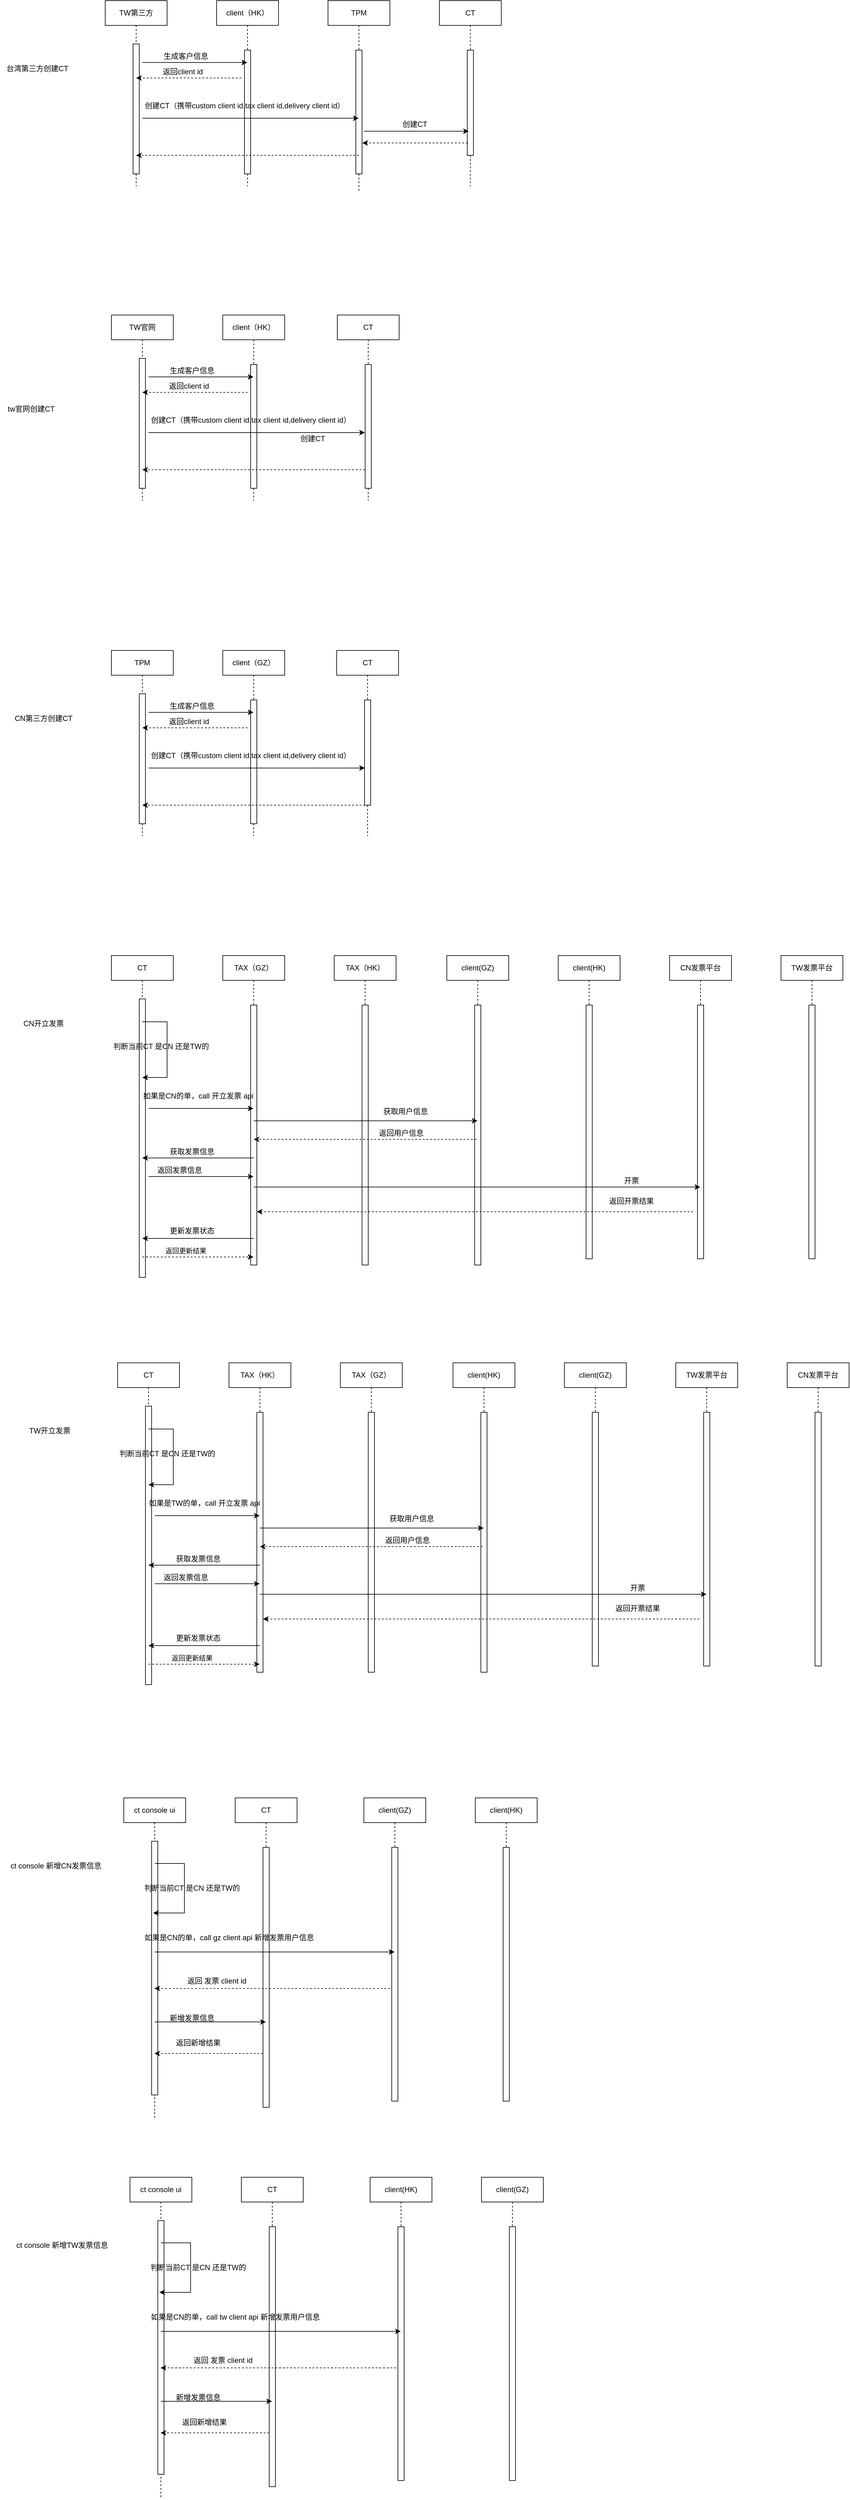 <mxfile version="21.0.6" type="github">
  <diagram name="Page-1" id="2YBvvXClWsGukQMizWep">
    <mxGraphModel dx="2044" dy="766" grid="1" gridSize="10" guides="1" tooltips="1" connect="1" arrows="1" fold="1" page="1" pageScale="1" pageWidth="850" pageHeight="1100" math="0" shadow="0">
      <root>
        <mxCell id="0" />
        <mxCell id="1" parent="0" />
        <mxCell id="aM9ryv3xv72pqoxQDRHE-1" value="TW第三方" style="shape=umlLifeline;perimeter=lifelinePerimeter;whiteSpace=wrap;html=1;container=0;dropTarget=0;collapsible=0;recursiveResize=0;outlineConnect=0;portConstraint=eastwest;newEdgeStyle={&quot;edgeStyle&quot;:&quot;elbowEdgeStyle&quot;,&quot;elbow&quot;:&quot;vertical&quot;,&quot;curved&quot;:0,&quot;rounded&quot;:0};" parent="1" vertex="1">
          <mxGeometry x="40" y="40" width="100" height="300" as="geometry" />
        </mxCell>
        <mxCell id="aM9ryv3xv72pqoxQDRHE-2" value="" style="html=1;points=[];perimeter=orthogonalPerimeter;outlineConnect=0;targetShapes=umlLifeline;portConstraint=eastwest;newEdgeStyle={&quot;edgeStyle&quot;:&quot;elbowEdgeStyle&quot;,&quot;elbow&quot;:&quot;vertical&quot;,&quot;curved&quot;:0,&quot;rounded&quot;:0};" parent="aM9ryv3xv72pqoxQDRHE-1" vertex="1">
          <mxGeometry x="45" y="70" width="10" height="210" as="geometry" />
        </mxCell>
        <mxCell id="aM9ryv3xv72pqoxQDRHE-5" value="client（HK）" style="shape=umlLifeline;perimeter=lifelinePerimeter;whiteSpace=wrap;html=1;container=0;dropTarget=0;collapsible=0;recursiveResize=0;outlineConnect=0;portConstraint=eastwest;newEdgeStyle={&quot;edgeStyle&quot;:&quot;elbowEdgeStyle&quot;,&quot;elbow&quot;:&quot;vertical&quot;,&quot;curved&quot;:0,&quot;rounded&quot;:0};" parent="1" vertex="1">
          <mxGeometry x="220" y="40" width="100" height="300" as="geometry" />
        </mxCell>
        <mxCell id="aM9ryv3xv72pqoxQDRHE-6" value="" style="html=1;points=[];perimeter=orthogonalPerimeter;outlineConnect=0;targetShapes=umlLifeline;portConstraint=eastwest;newEdgeStyle={&quot;edgeStyle&quot;:&quot;elbowEdgeStyle&quot;,&quot;elbow&quot;:&quot;vertical&quot;,&quot;curved&quot;:0,&quot;rounded&quot;:0};" parent="aM9ryv3xv72pqoxQDRHE-5" vertex="1">
          <mxGeometry x="45" y="80" width="10" height="200" as="geometry" />
        </mxCell>
        <mxCell id="BpLGuIl4eHYB20YLINkt-1" value="TPM" style="shape=umlLifeline;perimeter=lifelinePerimeter;whiteSpace=wrap;html=1;container=0;dropTarget=0;collapsible=0;recursiveResize=0;outlineConnect=0;portConstraint=eastwest;newEdgeStyle={&quot;edgeStyle&quot;:&quot;elbowEdgeStyle&quot;,&quot;elbow&quot;:&quot;vertical&quot;,&quot;curved&quot;:0,&quot;rounded&quot;:0};" vertex="1" parent="1">
          <mxGeometry x="400" y="40" width="100" height="310" as="geometry" />
        </mxCell>
        <mxCell id="BpLGuIl4eHYB20YLINkt-2" value="" style="html=1;points=[];perimeter=orthogonalPerimeter;outlineConnect=0;targetShapes=umlLifeline;portConstraint=eastwest;newEdgeStyle={&quot;edgeStyle&quot;:&quot;elbowEdgeStyle&quot;,&quot;elbow&quot;:&quot;vertical&quot;,&quot;curved&quot;:0,&quot;rounded&quot;:0};" vertex="1" parent="BpLGuIl4eHYB20YLINkt-1">
          <mxGeometry x="45" y="80" width="10" height="200" as="geometry" />
        </mxCell>
        <mxCell id="BpLGuIl4eHYB20YLINkt-4" value="CT" style="shape=umlLifeline;perimeter=lifelinePerimeter;whiteSpace=wrap;html=1;container=0;dropTarget=0;collapsible=0;recursiveResize=0;outlineConnect=0;portConstraint=eastwest;newEdgeStyle={&quot;edgeStyle&quot;:&quot;elbowEdgeStyle&quot;,&quot;elbow&quot;:&quot;vertical&quot;,&quot;curved&quot;:0,&quot;rounded&quot;:0};" vertex="1" parent="1">
          <mxGeometry x="580" y="40" width="100" height="300" as="geometry" />
        </mxCell>
        <mxCell id="BpLGuIl4eHYB20YLINkt-5" value="" style="html=1;points=[];perimeter=orthogonalPerimeter;outlineConnect=0;targetShapes=umlLifeline;portConstraint=eastwest;newEdgeStyle={&quot;edgeStyle&quot;:&quot;elbowEdgeStyle&quot;,&quot;elbow&quot;:&quot;vertical&quot;,&quot;curved&quot;:0,&quot;rounded&quot;:0};" vertex="1" parent="BpLGuIl4eHYB20YLINkt-4">
          <mxGeometry x="45" y="80" width="10" height="170" as="geometry" />
        </mxCell>
        <mxCell id="BpLGuIl4eHYB20YLINkt-7" value="" style="endArrow=classic;html=1;rounded=0;" edge="1" parent="1" target="aM9ryv3xv72pqoxQDRHE-5">
          <mxGeometry width="50" height="50" relative="1" as="geometry">
            <mxPoint x="100" y="140" as="sourcePoint" />
            <mxPoint x="150" y="90" as="targetPoint" />
          </mxGeometry>
        </mxCell>
        <mxCell id="BpLGuIl4eHYB20YLINkt-8" value="生成客户信息" style="text;html=1;align=center;verticalAlign=middle;resizable=0;points=[];autosize=1;strokeColor=none;fillColor=none;" vertex="1" parent="1">
          <mxGeometry x="120" y="115" width="100" height="30" as="geometry" />
        </mxCell>
        <mxCell id="BpLGuIl4eHYB20YLINkt-9" value="" style="endArrow=classic;html=1;rounded=0;dashed=1;" edge="1" parent="1" target="aM9ryv3xv72pqoxQDRHE-1">
          <mxGeometry width="50" height="50" relative="1" as="geometry">
            <mxPoint x="260" y="165" as="sourcePoint" />
            <mxPoint x="310" y="115" as="targetPoint" />
          </mxGeometry>
        </mxCell>
        <mxCell id="BpLGuIl4eHYB20YLINkt-10" value="返回client id" style="text;html=1;align=center;verticalAlign=middle;resizable=0;points=[];autosize=1;strokeColor=none;fillColor=none;" vertex="1" parent="1">
          <mxGeometry x="120" y="140" width="90" height="30" as="geometry" />
        </mxCell>
        <mxCell id="BpLGuIl4eHYB20YLINkt-11" value="" style="endArrow=classic;html=1;rounded=0;" edge="1" parent="1" target="BpLGuIl4eHYB20YLINkt-1">
          <mxGeometry width="50" height="50" relative="1" as="geometry">
            <mxPoint x="100" y="230" as="sourcePoint" />
            <mxPoint x="150" y="180" as="targetPoint" />
          </mxGeometry>
        </mxCell>
        <mxCell id="BpLGuIl4eHYB20YLINkt-12" value="创建CT（携带custom client id,tax client id,delivery client id）" style="text;html=1;align=center;verticalAlign=middle;resizable=0;points=[];autosize=1;strokeColor=none;fillColor=none;" vertex="1" parent="1">
          <mxGeometry x="90" y="195" width="350" height="30" as="geometry" />
        </mxCell>
        <mxCell id="BpLGuIl4eHYB20YLINkt-13" value="" style="endArrow=classic;html=1;rounded=0;" edge="1" parent="1">
          <mxGeometry width="50" height="50" relative="1" as="geometry">
            <mxPoint x="458" y="251" as="sourcePoint" />
            <mxPoint x="627.5" y="251" as="targetPoint" />
          </mxGeometry>
        </mxCell>
        <mxCell id="BpLGuIl4eHYB20YLINkt-14" value="创建CT" style="text;html=1;align=center;verticalAlign=middle;resizable=0;points=[];autosize=1;strokeColor=none;fillColor=none;" vertex="1" parent="1">
          <mxGeometry x="510" y="225" width="60" height="30" as="geometry" />
        </mxCell>
        <mxCell id="BpLGuIl4eHYB20YLINkt-15" value="" style="endArrow=classic;html=1;rounded=0;dashed=1;" edge="1" parent="1">
          <mxGeometry width="50" height="50" relative="1" as="geometry">
            <mxPoint x="626" y="270" as="sourcePoint" />
            <mxPoint x="455.5" y="270" as="targetPoint" />
          </mxGeometry>
        </mxCell>
        <mxCell id="BpLGuIl4eHYB20YLINkt-16" value="" style="endArrow=classic;html=1;rounded=0;exitX=0.5;exitY=0.85;exitDx=0;exitDy=0;exitPerimeter=0;dashed=1;" edge="1" parent="1" source="BpLGuIl4eHYB20YLINkt-2" target="aM9ryv3xv72pqoxQDRHE-1">
          <mxGeometry width="50" height="50" relative="1" as="geometry">
            <mxPoint x="440" y="290" as="sourcePoint" />
            <mxPoint x="490" y="240" as="targetPoint" />
          </mxGeometry>
        </mxCell>
        <mxCell id="BpLGuIl4eHYB20YLINkt-17" value="TW官网" style="shape=umlLifeline;perimeter=lifelinePerimeter;whiteSpace=wrap;html=1;container=0;dropTarget=0;collapsible=0;recursiveResize=0;outlineConnect=0;portConstraint=eastwest;newEdgeStyle={&quot;edgeStyle&quot;:&quot;elbowEdgeStyle&quot;,&quot;elbow&quot;:&quot;vertical&quot;,&quot;curved&quot;:0,&quot;rounded&quot;:0};" vertex="1" parent="1">
          <mxGeometry x="50" y="548" width="100" height="300" as="geometry" />
        </mxCell>
        <mxCell id="BpLGuIl4eHYB20YLINkt-18" value="" style="html=1;points=[];perimeter=orthogonalPerimeter;outlineConnect=0;targetShapes=umlLifeline;portConstraint=eastwest;newEdgeStyle={&quot;edgeStyle&quot;:&quot;elbowEdgeStyle&quot;,&quot;elbow&quot;:&quot;vertical&quot;,&quot;curved&quot;:0,&quot;rounded&quot;:0};" vertex="1" parent="BpLGuIl4eHYB20YLINkt-17">
          <mxGeometry x="45" y="70" width="10" height="210" as="geometry" />
        </mxCell>
        <mxCell id="BpLGuIl4eHYB20YLINkt-19" value="client（HK）" style="shape=umlLifeline;perimeter=lifelinePerimeter;whiteSpace=wrap;html=1;container=0;dropTarget=0;collapsible=0;recursiveResize=0;outlineConnect=0;portConstraint=eastwest;newEdgeStyle={&quot;edgeStyle&quot;:&quot;elbowEdgeStyle&quot;,&quot;elbow&quot;:&quot;vertical&quot;,&quot;curved&quot;:0,&quot;rounded&quot;:0};" vertex="1" parent="1">
          <mxGeometry x="230" y="548" width="100" height="300" as="geometry" />
        </mxCell>
        <mxCell id="BpLGuIl4eHYB20YLINkt-20" value="" style="html=1;points=[];perimeter=orthogonalPerimeter;outlineConnect=0;targetShapes=umlLifeline;portConstraint=eastwest;newEdgeStyle={&quot;edgeStyle&quot;:&quot;elbowEdgeStyle&quot;,&quot;elbow&quot;:&quot;vertical&quot;,&quot;curved&quot;:0,&quot;rounded&quot;:0};" vertex="1" parent="BpLGuIl4eHYB20YLINkt-19">
          <mxGeometry x="45" y="80" width="10" height="200" as="geometry" />
        </mxCell>
        <mxCell id="BpLGuIl4eHYB20YLINkt-23" value="CT" style="shape=umlLifeline;perimeter=lifelinePerimeter;whiteSpace=wrap;html=1;container=0;dropTarget=0;collapsible=0;recursiveResize=0;outlineConnect=0;portConstraint=eastwest;newEdgeStyle={&quot;edgeStyle&quot;:&quot;elbowEdgeStyle&quot;,&quot;elbow&quot;:&quot;vertical&quot;,&quot;curved&quot;:0,&quot;rounded&quot;:0};" vertex="1" parent="1">
          <mxGeometry x="415" y="548" width="100" height="300" as="geometry" />
        </mxCell>
        <mxCell id="BpLGuIl4eHYB20YLINkt-24" value="" style="html=1;points=[];perimeter=orthogonalPerimeter;outlineConnect=0;targetShapes=umlLifeline;portConstraint=eastwest;newEdgeStyle={&quot;edgeStyle&quot;:&quot;elbowEdgeStyle&quot;,&quot;elbow&quot;:&quot;vertical&quot;,&quot;curved&quot;:0,&quot;rounded&quot;:0};" vertex="1" parent="BpLGuIl4eHYB20YLINkt-23">
          <mxGeometry x="45" y="80" width="10" height="200" as="geometry" />
        </mxCell>
        <mxCell id="BpLGuIl4eHYB20YLINkt-25" value="" style="endArrow=classic;html=1;rounded=0;" edge="1" parent="1" target="BpLGuIl4eHYB20YLINkt-19">
          <mxGeometry width="50" height="50" relative="1" as="geometry">
            <mxPoint x="110" y="648" as="sourcePoint" />
            <mxPoint x="160" y="598" as="targetPoint" />
          </mxGeometry>
        </mxCell>
        <mxCell id="BpLGuIl4eHYB20YLINkt-26" value="生成客户信息" style="text;html=1;align=center;verticalAlign=middle;resizable=0;points=[];autosize=1;strokeColor=none;fillColor=none;" vertex="1" parent="1">
          <mxGeometry x="130" y="623" width="100" height="30" as="geometry" />
        </mxCell>
        <mxCell id="BpLGuIl4eHYB20YLINkt-27" value="" style="endArrow=classic;html=1;rounded=0;dashed=1;" edge="1" parent="1" target="BpLGuIl4eHYB20YLINkt-17">
          <mxGeometry width="50" height="50" relative="1" as="geometry">
            <mxPoint x="270" y="673" as="sourcePoint" />
            <mxPoint x="320" y="623" as="targetPoint" />
          </mxGeometry>
        </mxCell>
        <mxCell id="BpLGuIl4eHYB20YLINkt-28" value="返回client id" style="text;html=1;align=center;verticalAlign=middle;resizable=0;points=[];autosize=1;strokeColor=none;fillColor=none;" vertex="1" parent="1">
          <mxGeometry x="130" y="648" width="90" height="30" as="geometry" />
        </mxCell>
        <mxCell id="BpLGuIl4eHYB20YLINkt-29" value="" style="endArrow=classic;html=1;rounded=0;" edge="1" parent="1">
          <mxGeometry width="50" height="50" relative="1" as="geometry">
            <mxPoint x="110" y="738" as="sourcePoint" />
            <mxPoint x="459.5" y="738" as="targetPoint" />
          </mxGeometry>
        </mxCell>
        <mxCell id="BpLGuIl4eHYB20YLINkt-30" value="创建CT（携带custom client id,tax client id,delivery client id）" style="text;html=1;align=center;verticalAlign=middle;resizable=0;points=[];autosize=1;strokeColor=none;fillColor=none;" vertex="1" parent="1">
          <mxGeometry x="100" y="703" width="350" height="30" as="geometry" />
        </mxCell>
        <mxCell id="BpLGuIl4eHYB20YLINkt-32" value="创建CT" style="text;html=1;align=center;verticalAlign=middle;resizable=0;points=[];autosize=1;strokeColor=none;fillColor=none;" vertex="1" parent="1">
          <mxGeometry x="345" y="733" width="60" height="30" as="geometry" />
        </mxCell>
        <mxCell id="BpLGuIl4eHYB20YLINkt-34" value="" style="endArrow=classic;html=1;rounded=0;exitX=0.5;exitY=0.85;exitDx=0;exitDy=0;exitPerimeter=0;dashed=1;" edge="1" parent="1" target="BpLGuIl4eHYB20YLINkt-17">
          <mxGeometry width="50" height="50" relative="1" as="geometry">
            <mxPoint x="460" y="798" as="sourcePoint" />
            <mxPoint x="500" y="748" as="targetPoint" />
          </mxGeometry>
        </mxCell>
        <mxCell id="BpLGuIl4eHYB20YLINkt-35" value="台湾第三方创建CT" style="text;html=1;align=center;verticalAlign=middle;resizable=0;points=[];autosize=1;strokeColor=none;fillColor=none;" vertex="1" parent="1">
          <mxGeometry x="-130" y="135" width="120" height="30" as="geometry" />
        </mxCell>
        <mxCell id="BpLGuIl4eHYB20YLINkt-36" value="tw官网创建CT" style="text;html=1;align=center;verticalAlign=middle;resizable=0;points=[];autosize=1;strokeColor=none;fillColor=none;" vertex="1" parent="1">
          <mxGeometry x="-130" y="685" width="100" height="30" as="geometry" />
        </mxCell>
        <mxCell id="BpLGuIl4eHYB20YLINkt-37" value="TPM" style="shape=umlLifeline;perimeter=lifelinePerimeter;whiteSpace=wrap;html=1;container=0;dropTarget=0;collapsible=0;recursiveResize=0;outlineConnect=0;portConstraint=eastwest;newEdgeStyle={&quot;edgeStyle&quot;:&quot;elbowEdgeStyle&quot;,&quot;elbow&quot;:&quot;vertical&quot;,&quot;curved&quot;:0,&quot;rounded&quot;:0};" vertex="1" parent="1">
          <mxGeometry x="50" y="1090" width="100" height="300" as="geometry" />
        </mxCell>
        <mxCell id="BpLGuIl4eHYB20YLINkt-38" value="" style="html=1;points=[];perimeter=orthogonalPerimeter;outlineConnect=0;targetShapes=umlLifeline;portConstraint=eastwest;newEdgeStyle={&quot;edgeStyle&quot;:&quot;elbowEdgeStyle&quot;,&quot;elbow&quot;:&quot;vertical&quot;,&quot;curved&quot;:0,&quot;rounded&quot;:0};" vertex="1" parent="BpLGuIl4eHYB20YLINkt-37">
          <mxGeometry x="45" y="70" width="10" height="210" as="geometry" />
        </mxCell>
        <mxCell id="BpLGuIl4eHYB20YLINkt-39" value="client（GZ）" style="shape=umlLifeline;perimeter=lifelinePerimeter;whiteSpace=wrap;html=1;container=0;dropTarget=0;collapsible=0;recursiveResize=0;outlineConnect=0;portConstraint=eastwest;newEdgeStyle={&quot;edgeStyle&quot;:&quot;elbowEdgeStyle&quot;,&quot;elbow&quot;:&quot;vertical&quot;,&quot;curved&quot;:0,&quot;rounded&quot;:0};" vertex="1" parent="1">
          <mxGeometry x="230" y="1090" width="100" height="300" as="geometry" />
        </mxCell>
        <mxCell id="BpLGuIl4eHYB20YLINkt-40" value="" style="html=1;points=[];perimeter=orthogonalPerimeter;outlineConnect=0;targetShapes=umlLifeline;portConstraint=eastwest;newEdgeStyle={&quot;edgeStyle&quot;:&quot;elbowEdgeStyle&quot;,&quot;elbow&quot;:&quot;vertical&quot;,&quot;curved&quot;:0,&quot;rounded&quot;:0};" vertex="1" parent="BpLGuIl4eHYB20YLINkt-39">
          <mxGeometry x="45" y="80" width="10" height="200" as="geometry" />
        </mxCell>
        <mxCell id="BpLGuIl4eHYB20YLINkt-43" value="CT" style="shape=umlLifeline;perimeter=lifelinePerimeter;whiteSpace=wrap;html=1;container=0;dropTarget=0;collapsible=0;recursiveResize=0;outlineConnect=0;portConstraint=eastwest;newEdgeStyle={&quot;edgeStyle&quot;:&quot;elbowEdgeStyle&quot;,&quot;elbow&quot;:&quot;vertical&quot;,&quot;curved&quot;:0,&quot;rounded&quot;:0};" vertex="1" parent="1">
          <mxGeometry x="414" y="1090" width="100" height="300" as="geometry" />
        </mxCell>
        <mxCell id="BpLGuIl4eHYB20YLINkt-44" value="" style="html=1;points=[];perimeter=orthogonalPerimeter;outlineConnect=0;targetShapes=umlLifeline;portConstraint=eastwest;newEdgeStyle={&quot;edgeStyle&quot;:&quot;elbowEdgeStyle&quot;,&quot;elbow&quot;:&quot;vertical&quot;,&quot;curved&quot;:0,&quot;rounded&quot;:0};" vertex="1" parent="BpLGuIl4eHYB20YLINkt-43">
          <mxGeometry x="45" y="80" width="10" height="170" as="geometry" />
        </mxCell>
        <mxCell id="BpLGuIl4eHYB20YLINkt-45" value="" style="endArrow=classic;html=1;rounded=0;" edge="1" parent="1" target="BpLGuIl4eHYB20YLINkt-39">
          <mxGeometry width="50" height="50" relative="1" as="geometry">
            <mxPoint x="110" y="1190" as="sourcePoint" />
            <mxPoint x="160" y="1140" as="targetPoint" />
          </mxGeometry>
        </mxCell>
        <mxCell id="BpLGuIl4eHYB20YLINkt-46" value="生成客户信息" style="text;html=1;align=center;verticalAlign=middle;resizable=0;points=[];autosize=1;strokeColor=none;fillColor=none;" vertex="1" parent="1">
          <mxGeometry x="130" y="1165" width="100" height="30" as="geometry" />
        </mxCell>
        <mxCell id="BpLGuIl4eHYB20YLINkt-47" value="" style="endArrow=classic;html=1;rounded=0;dashed=1;" edge="1" parent="1" target="BpLGuIl4eHYB20YLINkt-37">
          <mxGeometry width="50" height="50" relative="1" as="geometry">
            <mxPoint x="270" y="1215" as="sourcePoint" />
            <mxPoint x="320" y="1165" as="targetPoint" />
          </mxGeometry>
        </mxCell>
        <mxCell id="BpLGuIl4eHYB20YLINkt-48" value="返回client id" style="text;html=1;align=center;verticalAlign=middle;resizable=0;points=[];autosize=1;strokeColor=none;fillColor=none;" vertex="1" parent="1">
          <mxGeometry x="130" y="1190" width="90" height="30" as="geometry" />
        </mxCell>
        <mxCell id="BpLGuIl4eHYB20YLINkt-49" value="" style="endArrow=classic;html=1;rounded=0;" edge="1" parent="1">
          <mxGeometry width="50" height="50" relative="1" as="geometry">
            <mxPoint x="110" y="1280" as="sourcePoint" />
            <mxPoint x="459.5" y="1280" as="targetPoint" />
          </mxGeometry>
        </mxCell>
        <mxCell id="BpLGuIl4eHYB20YLINkt-50" value="创建CT（携带custom client id,tax client id,delivery client id）" style="text;html=1;align=center;verticalAlign=middle;resizable=0;points=[];autosize=1;strokeColor=none;fillColor=none;" vertex="1" parent="1">
          <mxGeometry x="100" y="1245" width="350" height="30" as="geometry" />
        </mxCell>
        <mxCell id="BpLGuIl4eHYB20YLINkt-54" value="" style="endArrow=classic;html=1;rounded=0;exitX=0.5;exitY=0.85;exitDx=0;exitDy=0;exitPerimeter=0;dashed=1;" edge="1" parent="1" target="BpLGuIl4eHYB20YLINkt-37">
          <mxGeometry width="50" height="50" relative="1" as="geometry">
            <mxPoint x="460" y="1340" as="sourcePoint" />
            <mxPoint x="500" y="1290" as="targetPoint" />
          </mxGeometry>
        </mxCell>
        <mxCell id="BpLGuIl4eHYB20YLINkt-55" value="CN第三方创建CT" style="text;html=1;align=center;verticalAlign=middle;resizable=0;points=[];autosize=1;strokeColor=none;fillColor=none;" vertex="1" parent="1">
          <mxGeometry x="-120" y="1185" width="120" height="30" as="geometry" />
        </mxCell>
        <mxCell id="BpLGuIl4eHYB20YLINkt-56" value="CT" style="shape=umlLifeline;perimeter=lifelinePerimeter;whiteSpace=wrap;html=1;container=0;dropTarget=0;collapsible=0;recursiveResize=0;outlineConnect=0;portConstraint=eastwest;newEdgeStyle={&quot;edgeStyle&quot;:&quot;elbowEdgeStyle&quot;,&quot;elbow&quot;:&quot;vertical&quot;,&quot;curved&quot;:0,&quot;rounded&quot;:0};" vertex="1" parent="1">
          <mxGeometry x="50" y="1583" width="100" height="520" as="geometry" />
        </mxCell>
        <mxCell id="BpLGuIl4eHYB20YLINkt-57" value="" style="html=1;points=[];perimeter=orthogonalPerimeter;outlineConnect=0;targetShapes=umlLifeline;portConstraint=eastwest;newEdgeStyle={&quot;edgeStyle&quot;:&quot;elbowEdgeStyle&quot;,&quot;elbow&quot;:&quot;vertical&quot;,&quot;curved&quot;:0,&quot;rounded&quot;:0};" vertex="1" parent="BpLGuIl4eHYB20YLINkt-56">
          <mxGeometry x="45" y="70" width="10" height="450" as="geometry" />
        </mxCell>
        <mxCell id="BpLGuIl4eHYB20YLINkt-58" value="TAX（GZ）" style="shape=umlLifeline;perimeter=lifelinePerimeter;whiteSpace=wrap;html=1;container=0;dropTarget=0;collapsible=0;recursiveResize=0;outlineConnect=0;portConstraint=eastwest;newEdgeStyle={&quot;edgeStyle&quot;:&quot;elbowEdgeStyle&quot;,&quot;elbow&quot;:&quot;vertical&quot;,&quot;curved&quot;:0,&quot;rounded&quot;:0};" vertex="1" parent="1">
          <mxGeometry x="230" y="1583" width="100" height="500" as="geometry" />
        </mxCell>
        <mxCell id="BpLGuIl4eHYB20YLINkt-59" value="" style="html=1;points=[];perimeter=orthogonalPerimeter;outlineConnect=0;targetShapes=umlLifeline;portConstraint=eastwest;newEdgeStyle={&quot;edgeStyle&quot;:&quot;elbowEdgeStyle&quot;,&quot;elbow&quot;:&quot;vertical&quot;,&quot;curved&quot;:0,&quot;rounded&quot;:0};" vertex="1" parent="BpLGuIl4eHYB20YLINkt-58">
          <mxGeometry x="45" y="80" width="10" height="420" as="geometry" />
        </mxCell>
        <mxCell id="BpLGuIl4eHYB20YLINkt-60" value="client(GZ)" style="shape=umlLifeline;perimeter=lifelinePerimeter;whiteSpace=wrap;html=1;container=0;dropTarget=0;collapsible=0;recursiveResize=0;outlineConnect=0;portConstraint=eastwest;newEdgeStyle={&quot;edgeStyle&quot;:&quot;elbowEdgeStyle&quot;,&quot;elbow&quot;:&quot;vertical&quot;,&quot;curved&quot;:0,&quot;rounded&quot;:0};" vertex="1" parent="1">
          <mxGeometry x="592" y="1583" width="100" height="500" as="geometry" />
        </mxCell>
        <mxCell id="BpLGuIl4eHYB20YLINkt-61" value="" style="html=1;points=[];perimeter=orthogonalPerimeter;outlineConnect=0;targetShapes=umlLifeline;portConstraint=eastwest;newEdgeStyle={&quot;edgeStyle&quot;:&quot;elbowEdgeStyle&quot;,&quot;elbow&quot;:&quot;vertical&quot;,&quot;curved&quot;:0,&quot;rounded&quot;:0};" vertex="1" parent="BpLGuIl4eHYB20YLINkt-60">
          <mxGeometry x="45" y="80" width="10" height="420" as="geometry" />
        </mxCell>
        <mxCell id="BpLGuIl4eHYB20YLINkt-62" value="client(HK)" style="shape=umlLifeline;perimeter=lifelinePerimeter;whiteSpace=wrap;html=1;container=0;dropTarget=0;collapsible=0;recursiveResize=0;outlineConnect=0;portConstraint=eastwest;newEdgeStyle={&quot;edgeStyle&quot;:&quot;elbowEdgeStyle&quot;,&quot;elbow&quot;:&quot;vertical&quot;,&quot;curved&quot;:0,&quot;rounded&quot;:0};" vertex="1" parent="1">
          <mxGeometry x="772" y="1583" width="100" height="490" as="geometry" />
        </mxCell>
        <mxCell id="BpLGuIl4eHYB20YLINkt-63" value="" style="html=1;points=[];perimeter=orthogonalPerimeter;outlineConnect=0;targetShapes=umlLifeline;portConstraint=eastwest;newEdgeStyle={&quot;edgeStyle&quot;:&quot;elbowEdgeStyle&quot;,&quot;elbow&quot;:&quot;vertical&quot;,&quot;curved&quot;:0,&quot;rounded&quot;:0};" vertex="1" parent="BpLGuIl4eHYB20YLINkt-62">
          <mxGeometry x="45" y="80" width="10" height="410" as="geometry" />
        </mxCell>
        <mxCell id="BpLGuIl4eHYB20YLINkt-74" value="CN开立发票" style="text;html=1;align=center;verticalAlign=middle;resizable=0;points=[];autosize=1;strokeColor=none;fillColor=none;" vertex="1" parent="1">
          <mxGeometry x="-105" y="1678" width="90" height="30" as="geometry" />
        </mxCell>
        <mxCell id="BpLGuIl4eHYB20YLINkt-75" value="CN发票平台" style="shape=umlLifeline;perimeter=lifelinePerimeter;whiteSpace=wrap;html=1;container=0;dropTarget=0;collapsible=0;recursiveResize=0;outlineConnect=0;portConstraint=eastwest;newEdgeStyle={&quot;edgeStyle&quot;:&quot;elbowEdgeStyle&quot;,&quot;elbow&quot;:&quot;vertical&quot;,&quot;curved&quot;:0,&quot;rounded&quot;:0};" vertex="1" parent="1">
          <mxGeometry x="952" y="1583" width="100" height="490" as="geometry" />
        </mxCell>
        <mxCell id="BpLGuIl4eHYB20YLINkt-76" value="" style="html=1;points=[];perimeter=orthogonalPerimeter;outlineConnect=0;targetShapes=umlLifeline;portConstraint=eastwest;newEdgeStyle={&quot;edgeStyle&quot;:&quot;elbowEdgeStyle&quot;,&quot;elbow&quot;:&quot;vertical&quot;,&quot;curved&quot;:0,&quot;rounded&quot;:0};" vertex="1" parent="BpLGuIl4eHYB20YLINkt-75">
          <mxGeometry x="45" y="80" width="10" height="410" as="geometry" />
        </mxCell>
        <mxCell id="BpLGuIl4eHYB20YLINkt-78" value="TW发票平台" style="shape=umlLifeline;perimeter=lifelinePerimeter;whiteSpace=wrap;html=1;container=0;dropTarget=0;collapsible=0;recursiveResize=0;outlineConnect=0;portConstraint=eastwest;newEdgeStyle={&quot;edgeStyle&quot;:&quot;elbowEdgeStyle&quot;,&quot;elbow&quot;:&quot;vertical&quot;,&quot;curved&quot;:0,&quot;rounded&quot;:0};" vertex="1" parent="1">
          <mxGeometry x="1132" y="1583" width="100" height="490" as="geometry" />
        </mxCell>
        <mxCell id="BpLGuIl4eHYB20YLINkt-79" value="" style="html=1;points=[];perimeter=orthogonalPerimeter;outlineConnect=0;targetShapes=umlLifeline;portConstraint=eastwest;newEdgeStyle={&quot;edgeStyle&quot;:&quot;elbowEdgeStyle&quot;,&quot;elbow&quot;:&quot;vertical&quot;,&quot;curved&quot;:0,&quot;rounded&quot;:0};" vertex="1" parent="BpLGuIl4eHYB20YLINkt-78">
          <mxGeometry x="45" y="80" width="10" height="410" as="geometry" />
        </mxCell>
        <mxCell id="BpLGuIl4eHYB20YLINkt-81" value="TAX（HK）" style="shape=umlLifeline;perimeter=lifelinePerimeter;whiteSpace=wrap;html=1;container=0;dropTarget=0;collapsible=0;recursiveResize=0;outlineConnect=0;portConstraint=eastwest;newEdgeStyle={&quot;edgeStyle&quot;:&quot;elbowEdgeStyle&quot;,&quot;elbow&quot;:&quot;vertical&quot;,&quot;curved&quot;:0,&quot;rounded&quot;:0};" vertex="1" parent="1">
          <mxGeometry x="410" y="1583" width="100" height="500" as="geometry" />
        </mxCell>
        <mxCell id="BpLGuIl4eHYB20YLINkt-82" value="" style="html=1;points=[];perimeter=orthogonalPerimeter;outlineConnect=0;targetShapes=umlLifeline;portConstraint=eastwest;newEdgeStyle={&quot;edgeStyle&quot;:&quot;elbowEdgeStyle&quot;,&quot;elbow&quot;:&quot;vertical&quot;,&quot;curved&quot;:0,&quot;rounded&quot;:0};" vertex="1" parent="BpLGuIl4eHYB20YLINkt-81">
          <mxGeometry x="45" y="80" width="10" height="420" as="geometry" />
        </mxCell>
        <mxCell id="BpLGuIl4eHYB20YLINkt-84" value="" style="endArrow=classic;html=1;rounded=0;" edge="1" parent="1" source="BpLGuIl4eHYB20YLINkt-56" target="BpLGuIl4eHYB20YLINkt-56">
          <mxGeometry width="50" height="50" relative="1" as="geometry">
            <mxPoint x="110" y="1700" as="sourcePoint" />
            <mxPoint x="160" y="1760" as="targetPoint" />
            <Array as="points">
              <mxPoint x="140" y="1690" />
              <mxPoint x="140" y="1780" />
            </Array>
          </mxGeometry>
        </mxCell>
        <mxCell id="BpLGuIl4eHYB20YLINkt-85" value="判断当前CT 是CN 还是TW的" style="text;html=1;align=center;verticalAlign=middle;resizable=0;points=[];autosize=1;strokeColor=none;fillColor=none;" vertex="1" parent="1">
          <mxGeometry x="40" y="1715" width="180" height="30" as="geometry" />
        </mxCell>
        <mxCell id="BpLGuIl4eHYB20YLINkt-86" value="" style="endArrow=classic;html=1;rounded=0;" edge="1" parent="1" target="BpLGuIl4eHYB20YLINkt-58">
          <mxGeometry width="50" height="50" relative="1" as="geometry">
            <mxPoint x="110" y="1830" as="sourcePoint" />
            <mxPoint x="160" y="1780" as="targetPoint" />
          </mxGeometry>
        </mxCell>
        <mxCell id="BpLGuIl4eHYB20YLINkt-87" value="如果是CN的单，call 开立发票 api" style="text;html=1;align=center;verticalAlign=middle;resizable=0;points=[];autosize=1;strokeColor=none;fillColor=none;" vertex="1" parent="1">
          <mxGeometry x="90" y="1795" width="200" height="30" as="geometry" />
        </mxCell>
        <mxCell id="BpLGuIl4eHYB20YLINkt-88" value="" style="endArrow=classic;html=1;rounded=0;" edge="1" parent="1" target="BpLGuIl4eHYB20YLINkt-60">
          <mxGeometry width="50" height="50" relative="1" as="geometry">
            <mxPoint x="280" y="1850" as="sourcePoint" />
            <mxPoint x="330" y="1800" as="targetPoint" />
          </mxGeometry>
        </mxCell>
        <mxCell id="BpLGuIl4eHYB20YLINkt-90" value="获取用户信息" style="text;html=1;align=center;verticalAlign=middle;resizable=0;points=[];autosize=1;strokeColor=none;fillColor=none;" vertex="1" parent="1">
          <mxGeometry x="475" y="1820" width="100" height="30" as="geometry" />
        </mxCell>
        <mxCell id="BpLGuIl4eHYB20YLINkt-91" value="" style="endArrow=classic;html=1;rounded=0;dashed=1;" edge="1" parent="1" target="BpLGuIl4eHYB20YLINkt-58">
          <mxGeometry width="50" height="50" relative="1" as="geometry">
            <mxPoint x="640" y="1880" as="sourcePoint" />
            <mxPoint x="690" y="1830" as="targetPoint" />
          </mxGeometry>
        </mxCell>
        <mxCell id="BpLGuIl4eHYB20YLINkt-92" value="返回用户信息" style="text;html=1;align=center;verticalAlign=middle;resizable=0;points=[];autosize=1;strokeColor=none;fillColor=none;" vertex="1" parent="1">
          <mxGeometry x="468" y="1855" width="100" height="30" as="geometry" />
        </mxCell>
        <mxCell id="BpLGuIl4eHYB20YLINkt-93" value="" style="endArrow=classic;html=1;rounded=0;" edge="1" parent="1">
          <mxGeometry width="50" height="50" relative="1" as="geometry">
            <mxPoint x="280" y="1957" as="sourcePoint" />
            <mxPoint x="1001.5" y="1957" as="targetPoint" />
          </mxGeometry>
        </mxCell>
        <mxCell id="BpLGuIl4eHYB20YLINkt-94" value="开票" style="text;html=1;align=center;verticalAlign=middle;resizable=0;points=[];autosize=1;strokeColor=none;fillColor=none;" vertex="1" parent="1">
          <mxGeometry x="865" y="1932" width="50" height="30" as="geometry" />
        </mxCell>
        <mxCell id="BpLGuIl4eHYB20YLINkt-95" value="" style="endArrow=classic;html=1;rounded=0;dashed=1;" edge="1" parent="1">
          <mxGeometry width="50" height="50" relative="1" as="geometry">
            <mxPoint x="990" y="1997" as="sourcePoint" />
            <mxPoint x="285" y="1997" as="targetPoint" />
          </mxGeometry>
        </mxCell>
        <mxCell id="BpLGuIl4eHYB20YLINkt-96" value="" style="endArrow=classic;html=1;rounded=0;exitX=0.5;exitY=0.588;exitDx=0;exitDy=0;exitPerimeter=0;" edge="1" parent="1" source="BpLGuIl4eHYB20YLINkt-59" target="BpLGuIl4eHYB20YLINkt-56">
          <mxGeometry width="50" height="50" relative="1" as="geometry">
            <mxPoint x="270" y="1910" as="sourcePoint" />
            <mxPoint x="320" y="1860" as="targetPoint" />
          </mxGeometry>
        </mxCell>
        <mxCell id="BpLGuIl4eHYB20YLINkt-97" value="" style="endArrow=classic;html=1;rounded=0;" edge="1" parent="1" target="BpLGuIl4eHYB20YLINkt-58">
          <mxGeometry width="50" height="50" relative="1" as="geometry">
            <mxPoint x="110" y="1940" as="sourcePoint" />
            <mxPoint x="160" y="1900" as="targetPoint" />
          </mxGeometry>
        </mxCell>
        <mxCell id="BpLGuIl4eHYB20YLINkt-98" value="获取发票信息" style="text;html=1;align=center;verticalAlign=middle;resizable=0;points=[];autosize=1;strokeColor=none;fillColor=none;" vertex="1" parent="1">
          <mxGeometry x="130" y="1885" width="100" height="30" as="geometry" />
        </mxCell>
        <mxCell id="BpLGuIl4eHYB20YLINkt-99" value="返回发票信息" style="text;html=1;align=center;verticalAlign=middle;resizable=0;points=[];autosize=1;strokeColor=none;fillColor=none;" vertex="1" parent="1">
          <mxGeometry x="110" y="1915" width="100" height="30" as="geometry" />
        </mxCell>
        <mxCell id="BpLGuIl4eHYB20YLINkt-100" value="返回开票结果" style="text;html=1;align=center;verticalAlign=middle;resizable=0;points=[];autosize=1;strokeColor=none;fillColor=none;" vertex="1" parent="1">
          <mxGeometry x="840" y="1965" width="100" height="30" as="geometry" />
        </mxCell>
        <mxCell id="BpLGuIl4eHYB20YLINkt-101" value="" style="endArrow=classic;html=1;rounded=0;" edge="1" parent="1" target="BpLGuIl4eHYB20YLINkt-56">
          <mxGeometry width="50" height="50" relative="1" as="geometry">
            <mxPoint x="280" y="2040" as="sourcePoint" />
            <mxPoint x="330" y="1990" as="targetPoint" />
          </mxGeometry>
        </mxCell>
        <mxCell id="BpLGuIl4eHYB20YLINkt-102" value="更新发票状态" style="text;html=1;align=center;verticalAlign=middle;resizable=0;points=[];autosize=1;strokeColor=none;fillColor=none;" vertex="1" parent="1">
          <mxGeometry x="130" y="2013" width="100" height="30" as="geometry" />
        </mxCell>
        <mxCell id="BpLGuIl4eHYB20YLINkt-104" value="" style="endArrow=classic;html=1;rounded=0;dashed=1;" edge="1" parent="1" target="BpLGuIl4eHYB20YLINkt-58">
          <mxGeometry width="50" height="50" relative="1" as="geometry">
            <mxPoint x="100" y="2070" as="sourcePoint" />
            <mxPoint x="150" y="2020" as="targetPoint" />
          </mxGeometry>
        </mxCell>
        <mxCell id="BpLGuIl4eHYB20YLINkt-105" value="返回更新结果" style="edgeLabel;html=1;align=center;verticalAlign=middle;resizable=0;points=[];" vertex="1" connectable="0" parent="BpLGuIl4eHYB20YLINkt-104">
          <mxGeometry x="-0.443" y="4" relative="1" as="geometry">
            <mxPoint x="20" y="-6" as="offset" />
          </mxGeometry>
        </mxCell>
        <mxCell id="BpLGuIl4eHYB20YLINkt-106" value="CT" style="shape=umlLifeline;perimeter=lifelinePerimeter;whiteSpace=wrap;html=1;container=0;dropTarget=0;collapsible=0;recursiveResize=0;outlineConnect=0;portConstraint=eastwest;newEdgeStyle={&quot;edgeStyle&quot;:&quot;elbowEdgeStyle&quot;,&quot;elbow&quot;:&quot;vertical&quot;,&quot;curved&quot;:0,&quot;rounded&quot;:0};" vertex="1" parent="1">
          <mxGeometry x="60" y="2241" width="100" height="520" as="geometry" />
        </mxCell>
        <mxCell id="BpLGuIl4eHYB20YLINkt-107" value="" style="html=1;points=[];perimeter=orthogonalPerimeter;outlineConnect=0;targetShapes=umlLifeline;portConstraint=eastwest;newEdgeStyle={&quot;edgeStyle&quot;:&quot;elbowEdgeStyle&quot;,&quot;elbow&quot;:&quot;vertical&quot;,&quot;curved&quot;:0,&quot;rounded&quot;:0};" vertex="1" parent="BpLGuIl4eHYB20YLINkt-106">
          <mxGeometry x="45" y="70" width="10" height="450" as="geometry" />
        </mxCell>
        <mxCell id="BpLGuIl4eHYB20YLINkt-108" value="TAX（HK）" style="shape=umlLifeline;perimeter=lifelinePerimeter;whiteSpace=wrap;html=1;container=0;dropTarget=0;collapsible=0;recursiveResize=0;outlineConnect=0;portConstraint=eastwest;newEdgeStyle={&quot;edgeStyle&quot;:&quot;elbowEdgeStyle&quot;,&quot;elbow&quot;:&quot;vertical&quot;,&quot;curved&quot;:0,&quot;rounded&quot;:0};" vertex="1" parent="1">
          <mxGeometry x="240" y="2241" width="100" height="499" as="geometry" />
        </mxCell>
        <mxCell id="BpLGuIl4eHYB20YLINkt-109" value="" style="html=1;points=[];perimeter=orthogonalPerimeter;outlineConnect=0;targetShapes=umlLifeline;portConstraint=eastwest;newEdgeStyle={&quot;edgeStyle&quot;:&quot;elbowEdgeStyle&quot;,&quot;elbow&quot;:&quot;vertical&quot;,&quot;curved&quot;:0,&quot;rounded&quot;:0};" vertex="1" parent="BpLGuIl4eHYB20YLINkt-108">
          <mxGeometry x="45" y="80" width="10" height="420" as="geometry" />
        </mxCell>
        <mxCell id="BpLGuIl4eHYB20YLINkt-110" value="client(HK)" style="shape=umlLifeline;perimeter=lifelinePerimeter;whiteSpace=wrap;html=1;container=0;dropTarget=0;collapsible=0;recursiveResize=0;outlineConnect=0;portConstraint=eastwest;newEdgeStyle={&quot;edgeStyle&quot;:&quot;elbowEdgeStyle&quot;,&quot;elbow&quot;:&quot;vertical&quot;,&quot;curved&quot;:0,&quot;rounded&quot;:0};" vertex="1" parent="1">
          <mxGeometry x="602" y="2241" width="100" height="500" as="geometry" />
        </mxCell>
        <mxCell id="BpLGuIl4eHYB20YLINkt-111" value="" style="html=1;points=[];perimeter=orthogonalPerimeter;outlineConnect=0;targetShapes=umlLifeline;portConstraint=eastwest;newEdgeStyle={&quot;edgeStyle&quot;:&quot;elbowEdgeStyle&quot;,&quot;elbow&quot;:&quot;vertical&quot;,&quot;curved&quot;:0,&quot;rounded&quot;:0};" vertex="1" parent="BpLGuIl4eHYB20YLINkt-110">
          <mxGeometry x="45" y="80" width="10" height="420" as="geometry" />
        </mxCell>
        <mxCell id="BpLGuIl4eHYB20YLINkt-112" value="client(GZ)" style="shape=umlLifeline;perimeter=lifelinePerimeter;whiteSpace=wrap;html=1;container=0;dropTarget=0;collapsible=0;recursiveResize=0;outlineConnect=0;portConstraint=eastwest;newEdgeStyle={&quot;edgeStyle&quot;:&quot;elbowEdgeStyle&quot;,&quot;elbow&quot;:&quot;vertical&quot;,&quot;curved&quot;:0,&quot;rounded&quot;:0};" vertex="1" parent="1">
          <mxGeometry x="782" y="2241" width="100" height="490" as="geometry" />
        </mxCell>
        <mxCell id="BpLGuIl4eHYB20YLINkt-113" value="" style="html=1;points=[];perimeter=orthogonalPerimeter;outlineConnect=0;targetShapes=umlLifeline;portConstraint=eastwest;newEdgeStyle={&quot;edgeStyle&quot;:&quot;elbowEdgeStyle&quot;,&quot;elbow&quot;:&quot;vertical&quot;,&quot;curved&quot;:0,&quot;rounded&quot;:0};" vertex="1" parent="BpLGuIl4eHYB20YLINkt-112">
          <mxGeometry x="45" y="80" width="10" height="410" as="geometry" />
        </mxCell>
        <mxCell id="BpLGuIl4eHYB20YLINkt-114" value="TW开立发票" style="text;html=1;align=center;verticalAlign=middle;resizable=0;points=[];autosize=1;strokeColor=none;fillColor=none;" vertex="1" parent="1">
          <mxGeometry x="-95" y="2336" width="90" height="30" as="geometry" />
        </mxCell>
        <mxCell id="BpLGuIl4eHYB20YLINkt-115" value="TW发票平台" style="shape=umlLifeline;perimeter=lifelinePerimeter;whiteSpace=wrap;html=1;container=0;dropTarget=0;collapsible=0;recursiveResize=0;outlineConnect=0;portConstraint=eastwest;newEdgeStyle={&quot;edgeStyle&quot;:&quot;elbowEdgeStyle&quot;,&quot;elbow&quot;:&quot;vertical&quot;,&quot;curved&quot;:0,&quot;rounded&quot;:0};" vertex="1" parent="1">
          <mxGeometry x="962" y="2241" width="100" height="490" as="geometry" />
        </mxCell>
        <mxCell id="BpLGuIl4eHYB20YLINkt-116" value="" style="html=1;points=[];perimeter=orthogonalPerimeter;outlineConnect=0;targetShapes=umlLifeline;portConstraint=eastwest;newEdgeStyle={&quot;edgeStyle&quot;:&quot;elbowEdgeStyle&quot;,&quot;elbow&quot;:&quot;vertical&quot;,&quot;curved&quot;:0,&quot;rounded&quot;:0};" vertex="1" parent="BpLGuIl4eHYB20YLINkt-115">
          <mxGeometry x="45" y="80" width="10" height="410" as="geometry" />
        </mxCell>
        <mxCell id="BpLGuIl4eHYB20YLINkt-117" value="CN发票平台" style="shape=umlLifeline;perimeter=lifelinePerimeter;whiteSpace=wrap;html=1;container=0;dropTarget=0;collapsible=0;recursiveResize=0;outlineConnect=0;portConstraint=eastwest;newEdgeStyle={&quot;edgeStyle&quot;:&quot;elbowEdgeStyle&quot;,&quot;elbow&quot;:&quot;vertical&quot;,&quot;curved&quot;:0,&quot;rounded&quot;:0};" vertex="1" parent="1">
          <mxGeometry x="1142" y="2241" width="100" height="490" as="geometry" />
        </mxCell>
        <mxCell id="BpLGuIl4eHYB20YLINkt-118" value="" style="html=1;points=[];perimeter=orthogonalPerimeter;outlineConnect=0;targetShapes=umlLifeline;portConstraint=eastwest;newEdgeStyle={&quot;edgeStyle&quot;:&quot;elbowEdgeStyle&quot;,&quot;elbow&quot;:&quot;vertical&quot;,&quot;curved&quot;:0,&quot;rounded&quot;:0};" vertex="1" parent="BpLGuIl4eHYB20YLINkt-117">
          <mxGeometry x="45" y="80" width="10" height="410" as="geometry" />
        </mxCell>
        <mxCell id="BpLGuIl4eHYB20YLINkt-119" value="TAX（GZ）" style="shape=umlLifeline;perimeter=lifelinePerimeter;whiteSpace=wrap;html=1;container=0;dropTarget=0;collapsible=0;recursiveResize=0;outlineConnect=0;portConstraint=eastwest;newEdgeStyle={&quot;edgeStyle&quot;:&quot;elbowEdgeStyle&quot;,&quot;elbow&quot;:&quot;vertical&quot;,&quot;curved&quot;:0,&quot;rounded&quot;:0};" vertex="1" parent="1">
          <mxGeometry x="420" y="2241" width="100" height="500" as="geometry" />
        </mxCell>
        <mxCell id="BpLGuIl4eHYB20YLINkt-120" value="" style="html=1;points=[];perimeter=orthogonalPerimeter;outlineConnect=0;targetShapes=umlLifeline;portConstraint=eastwest;newEdgeStyle={&quot;edgeStyle&quot;:&quot;elbowEdgeStyle&quot;,&quot;elbow&quot;:&quot;vertical&quot;,&quot;curved&quot;:0,&quot;rounded&quot;:0};" vertex="1" parent="BpLGuIl4eHYB20YLINkt-119">
          <mxGeometry x="45" y="80" width="10" height="420" as="geometry" />
        </mxCell>
        <mxCell id="BpLGuIl4eHYB20YLINkt-121" value="" style="endArrow=classic;html=1;rounded=0;" edge="1" parent="1" source="BpLGuIl4eHYB20YLINkt-106" target="BpLGuIl4eHYB20YLINkt-106">
          <mxGeometry width="50" height="50" relative="1" as="geometry">
            <mxPoint x="120" y="2358" as="sourcePoint" />
            <mxPoint x="170" y="2418" as="targetPoint" />
            <Array as="points">
              <mxPoint x="150" y="2348" />
              <mxPoint x="150" y="2438" />
            </Array>
          </mxGeometry>
        </mxCell>
        <mxCell id="BpLGuIl4eHYB20YLINkt-122" value="判断当前CT 是CN 还是TW的" style="text;html=1;align=center;verticalAlign=middle;resizable=0;points=[];autosize=1;strokeColor=none;fillColor=none;" vertex="1" parent="1">
          <mxGeometry x="50" y="2373" width="180" height="30" as="geometry" />
        </mxCell>
        <mxCell id="BpLGuIl4eHYB20YLINkt-123" value="" style="endArrow=classic;html=1;rounded=0;" edge="1" parent="1" target="BpLGuIl4eHYB20YLINkt-108">
          <mxGeometry width="50" height="50" relative="1" as="geometry">
            <mxPoint x="120" y="2488" as="sourcePoint" />
            <mxPoint x="170" y="2438" as="targetPoint" />
          </mxGeometry>
        </mxCell>
        <mxCell id="BpLGuIl4eHYB20YLINkt-124" value="如果是TW的单，call 开立发票 api" style="text;html=1;align=center;verticalAlign=middle;resizable=0;points=[];autosize=1;strokeColor=none;fillColor=none;" vertex="1" parent="1">
          <mxGeometry x="100" y="2453" width="200" height="30" as="geometry" />
        </mxCell>
        <mxCell id="BpLGuIl4eHYB20YLINkt-125" value="" style="endArrow=classic;html=1;rounded=0;" edge="1" parent="1" target="BpLGuIl4eHYB20YLINkt-110">
          <mxGeometry width="50" height="50" relative="1" as="geometry">
            <mxPoint x="290" y="2508" as="sourcePoint" />
            <mxPoint x="340" y="2458" as="targetPoint" />
          </mxGeometry>
        </mxCell>
        <mxCell id="BpLGuIl4eHYB20YLINkt-126" value="获取用户信息" style="text;html=1;align=center;verticalAlign=middle;resizable=0;points=[];autosize=1;strokeColor=none;fillColor=none;" vertex="1" parent="1">
          <mxGeometry x="485" y="2478" width="100" height="30" as="geometry" />
        </mxCell>
        <mxCell id="BpLGuIl4eHYB20YLINkt-127" value="" style="endArrow=classic;html=1;rounded=0;dashed=1;" edge="1" parent="1" target="BpLGuIl4eHYB20YLINkt-108">
          <mxGeometry width="50" height="50" relative="1" as="geometry">
            <mxPoint x="650" y="2538" as="sourcePoint" />
            <mxPoint x="700" y="2488" as="targetPoint" />
          </mxGeometry>
        </mxCell>
        <mxCell id="BpLGuIl4eHYB20YLINkt-128" value="返回用户信息" style="text;html=1;align=center;verticalAlign=middle;resizable=0;points=[];autosize=1;strokeColor=none;fillColor=none;" vertex="1" parent="1">
          <mxGeometry x="478" y="2513" width="100" height="30" as="geometry" />
        </mxCell>
        <mxCell id="BpLGuIl4eHYB20YLINkt-129" value="" style="endArrow=classic;html=1;rounded=0;" edge="1" parent="1">
          <mxGeometry width="50" height="50" relative="1" as="geometry">
            <mxPoint x="290" y="2615" as="sourcePoint" />
            <mxPoint x="1011.5" y="2615" as="targetPoint" />
          </mxGeometry>
        </mxCell>
        <mxCell id="BpLGuIl4eHYB20YLINkt-130" value="开票" style="text;html=1;align=center;verticalAlign=middle;resizable=0;points=[];autosize=1;strokeColor=none;fillColor=none;" vertex="1" parent="1">
          <mxGeometry x="875" y="2590" width="50" height="30" as="geometry" />
        </mxCell>
        <mxCell id="BpLGuIl4eHYB20YLINkt-131" value="" style="endArrow=classic;html=1;rounded=0;dashed=1;" edge="1" parent="1">
          <mxGeometry width="50" height="50" relative="1" as="geometry">
            <mxPoint x="1000" y="2655" as="sourcePoint" />
            <mxPoint x="295" y="2655" as="targetPoint" />
          </mxGeometry>
        </mxCell>
        <mxCell id="BpLGuIl4eHYB20YLINkt-132" value="" style="endArrow=classic;html=1;rounded=0;exitX=0.5;exitY=0.588;exitDx=0;exitDy=0;exitPerimeter=0;" edge="1" parent="1" source="BpLGuIl4eHYB20YLINkt-109" target="BpLGuIl4eHYB20YLINkt-106">
          <mxGeometry width="50" height="50" relative="1" as="geometry">
            <mxPoint x="280" y="2568" as="sourcePoint" />
            <mxPoint x="330" y="2518" as="targetPoint" />
          </mxGeometry>
        </mxCell>
        <mxCell id="BpLGuIl4eHYB20YLINkt-133" value="" style="endArrow=classic;html=1;rounded=0;" edge="1" parent="1" target="BpLGuIl4eHYB20YLINkt-108">
          <mxGeometry width="50" height="50" relative="1" as="geometry">
            <mxPoint x="120" y="2598" as="sourcePoint" />
            <mxPoint x="170" y="2558" as="targetPoint" />
          </mxGeometry>
        </mxCell>
        <mxCell id="BpLGuIl4eHYB20YLINkt-134" value="获取发票信息" style="text;html=1;align=center;verticalAlign=middle;resizable=0;points=[];autosize=1;strokeColor=none;fillColor=none;" vertex="1" parent="1">
          <mxGeometry x="140" y="2543" width="100" height="30" as="geometry" />
        </mxCell>
        <mxCell id="BpLGuIl4eHYB20YLINkt-135" value="返回发票信息" style="text;html=1;align=center;verticalAlign=middle;resizable=0;points=[];autosize=1;strokeColor=none;fillColor=none;" vertex="1" parent="1">
          <mxGeometry x="120" y="2573" width="100" height="30" as="geometry" />
        </mxCell>
        <mxCell id="BpLGuIl4eHYB20YLINkt-136" value="返回开票结果" style="text;html=1;align=center;verticalAlign=middle;resizable=0;points=[];autosize=1;strokeColor=none;fillColor=none;" vertex="1" parent="1">
          <mxGeometry x="850" y="2623" width="100" height="30" as="geometry" />
        </mxCell>
        <mxCell id="BpLGuIl4eHYB20YLINkt-137" value="" style="endArrow=classic;html=1;rounded=0;" edge="1" parent="1" target="BpLGuIl4eHYB20YLINkt-106">
          <mxGeometry width="50" height="50" relative="1" as="geometry">
            <mxPoint x="290" y="2698" as="sourcePoint" />
            <mxPoint x="340" y="2648" as="targetPoint" />
          </mxGeometry>
        </mxCell>
        <mxCell id="BpLGuIl4eHYB20YLINkt-138" value="更新发票状态" style="text;html=1;align=center;verticalAlign=middle;resizable=0;points=[];autosize=1;strokeColor=none;fillColor=none;" vertex="1" parent="1">
          <mxGeometry x="140" y="2671" width="100" height="30" as="geometry" />
        </mxCell>
        <mxCell id="BpLGuIl4eHYB20YLINkt-139" value="" style="endArrow=classic;html=1;rounded=0;dashed=1;" edge="1" parent="1" target="BpLGuIl4eHYB20YLINkt-108">
          <mxGeometry width="50" height="50" relative="1" as="geometry">
            <mxPoint x="110" y="2728" as="sourcePoint" />
            <mxPoint x="160" y="2678" as="targetPoint" />
          </mxGeometry>
        </mxCell>
        <mxCell id="BpLGuIl4eHYB20YLINkt-140" value="返回更新结果" style="edgeLabel;html=1;align=center;verticalAlign=middle;resizable=0;points=[];" vertex="1" connectable="0" parent="BpLGuIl4eHYB20YLINkt-139">
          <mxGeometry x="-0.443" y="4" relative="1" as="geometry">
            <mxPoint x="20" y="-6" as="offset" />
          </mxGeometry>
        </mxCell>
        <mxCell id="BpLGuIl4eHYB20YLINkt-141" value="ct console ui" style="shape=umlLifeline;perimeter=lifelinePerimeter;whiteSpace=wrap;html=1;container=0;dropTarget=0;collapsible=0;recursiveResize=0;outlineConnect=0;portConstraint=eastwest;newEdgeStyle={&quot;edgeStyle&quot;:&quot;elbowEdgeStyle&quot;,&quot;elbow&quot;:&quot;vertical&quot;,&quot;curved&quot;:0,&quot;rounded&quot;:0};" vertex="1" parent="1">
          <mxGeometry x="70" y="2944" width="100" height="520" as="geometry" />
        </mxCell>
        <mxCell id="BpLGuIl4eHYB20YLINkt-142" value="" style="html=1;points=[];perimeter=orthogonalPerimeter;outlineConnect=0;targetShapes=umlLifeline;portConstraint=eastwest;newEdgeStyle={&quot;edgeStyle&quot;:&quot;elbowEdgeStyle&quot;,&quot;elbow&quot;:&quot;vertical&quot;,&quot;curved&quot;:0,&quot;rounded&quot;:0};" vertex="1" parent="BpLGuIl4eHYB20YLINkt-141">
          <mxGeometry x="45" y="70" width="10" height="410" as="geometry" />
        </mxCell>
        <mxCell id="BpLGuIl4eHYB20YLINkt-143" value="CT" style="shape=umlLifeline;perimeter=lifelinePerimeter;whiteSpace=wrap;html=1;container=0;dropTarget=0;collapsible=0;recursiveResize=0;outlineConnect=0;portConstraint=eastwest;newEdgeStyle={&quot;edgeStyle&quot;:&quot;elbowEdgeStyle&quot;,&quot;elbow&quot;:&quot;vertical&quot;,&quot;curved&quot;:0,&quot;rounded&quot;:0};" vertex="1" parent="1">
          <mxGeometry x="250" y="2944" width="100" height="476" as="geometry" />
        </mxCell>
        <mxCell id="BpLGuIl4eHYB20YLINkt-144" value="" style="html=1;points=[];perimeter=orthogonalPerimeter;outlineConnect=0;targetShapes=umlLifeline;portConstraint=eastwest;newEdgeStyle={&quot;edgeStyle&quot;:&quot;elbowEdgeStyle&quot;,&quot;elbow&quot;:&quot;vertical&quot;,&quot;curved&quot;:0,&quot;rounded&quot;:0};" vertex="1" parent="BpLGuIl4eHYB20YLINkt-143">
          <mxGeometry x="45" y="80" width="10" height="420" as="geometry" />
        </mxCell>
        <mxCell id="BpLGuIl4eHYB20YLINkt-147" value="client(GZ)" style="shape=umlLifeline;perimeter=lifelinePerimeter;whiteSpace=wrap;html=1;container=0;dropTarget=0;collapsible=0;recursiveResize=0;outlineConnect=0;portConstraint=eastwest;newEdgeStyle={&quot;edgeStyle&quot;:&quot;elbowEdgeStyle&quot;,&quot;elbow&quot;:&quot;vertical&quot;,&quot;curved&quot;:0,&quot;rounded&quot;:0};" vertex="1" parent="1">
          <mxGeometry x="458" y="2944" width="100" height="476" as="geometry" />
        </mxCell>
        <mxCell id="BpLGuIl4eHYB20YLINkt-148" value="" style="html=1;points=[];perimeter=orthogonalPerimeter;outlineConnect=0;targetShapes=umlLifeline;portConstraint=eastwest;newEdgeStyle={&quot;edgeStyle&quot;:&quot;elbowEdgeStyle&quot;,&quot;elbow&quot;:&quot;vertical&quot;,&quot;curved&quot;:0,&quot;rounded&quot;:0};" vertex="1" parent="BpLGuIl4eHYB20YLINkt-147">
          <mxGeometry x="45" y="80" width="10" height="410" as="geometry" />
        </mxCell>
        <mxCell id="BpLGuIl4eHYB20YLINkt-149" value="ct console 新增CN发票信息" style="text;html=1;align=center;verticalAlign=middle;resizable=0;points=[];autosize=1;strokeColor=none;fillColor=none;" vertex="1" parent="1">
          <mxGeometry x="-125" y="3039" width="170" height="30" as="geometry" />
        </mxCell>
        <mxCell id="BpLGuIl4eHYB20YLINkt-150" value="client(HK)" style="shape=umlLifeline;perimeter=lifelinePerimeter;whiteSpace=wrap;html=1;container=0;dropTarget=0;collapsible=0;recursiveResize=0;outlineConnect=0;portConstraint=eastwest;newEdgeStyle={&quot;edgeStyle&quot;:&quot;elbowEdgeStyle&quot;,&quot;elbow&quot;:&quot;vertical&quot;,&quot;curved&quot;:0,&quot;rounded&quot;:0};" vertex="1" parent="1">
          <mxGeometry x="638" y="2944" width="100" height="490" as="geometry" />
        </mxCell>
        <mxCell id="BpLGuIl4eHYB20YLINkt-151" value="" style="html=1;points=[];perimeter=orthogonalPerimeter;outlineConnect=0;targetShapes=umlLifeline;portConstraint=eastwest;newEdgeStyle={&quot;edgeStyle&quot;:&quot;elbowEdgeStyle&quot;,&quot;elbow&quot;:&quot;vertical&quot;,&quot;curved&quot;:0,&quot;rounded&quot;:0};" vertex="1" parent="BpLGuIl4eHYB20YLINkt-150">
          <mxGeometry x="45" y="80" width="10" height="410" as="geometry" />
        </mxCell>
        <mxCell id="BpLGuIl4eHYB20YLINkt-176" value="" style="endArrow=classic;html=1;rounded=0;" edge="1" parent="1">
          <mxGeometry width="50" height="50" relative="1" as="geometry">
            <mxPoint x="120" y="3050" as="sourcePoint" />
            <mxPoint x="117.5" y="3130" as="targetPoint" />
            <Array as="points">
              <mxPoint x="168" y="3050" />
              <mxPoint x="168" y="3130" />
            </Array>
          </mxGeometry>
        </mxCell>
        <mxCell id="BpLGuIl4eHYB20YLINkt-177" value="判断当前CT 是CN 还是TW的" style="text;html=1;align=center;verticalAlign=middle;resizable=0;points=[];autosize=1;strokeColor=none;fillColor=none;" vertex="1" parent="1">
          <mxGeometry x="90" y="3075" width="180" height="30" as="geometry" />
        </mxCell>
        <mxCell id="BpLGuIl4eHYB20YLINkt-178" value="" style="endArrow=classic;html=1;rounded=0;" edge="1" parent="1">
          <mxGeometry width="50" height="50" relative="1" as="geometry">
            <mxPoint x="120" y="3193" as="sourcePoint" />
            <mxPoint x="507.5" y="3193" as="targetPoint" />
          </mxGeometry>
        </mxCell>
        <mxCell id="BpLGuIl4eHYB20YLINkt-179" value="" style="endArrow=classic;html=1;rounded=0;dashed=1;" edge="1" parent="1">
          <mxGeometry width="50" height="50" relative="1" as="geometry">
            <mxPoint x="500" y="3252" as="sourcePoint" />
            <mxPoint x="119.5" y="3252" as="targetPoint" />
          </mxGeometry>
        </mxCell>
        <mxCell id="BpLGuIl4eHYB20YLINkt-180" value="" style="endArrow=classic;html=1;rounded=0;" edge="1" parent="1">
          <mxGeometry width="50" height="50" relative="1" as="geometry">
            <mxPoint x="120" y="3306" as="sourcePoint" />
            <mxPoint x="299.5" y="3306" as="targetPoint" />
          </mxGeometry>
        </mxCell>
        <mxCell id="BpLGuIl4eHYB20YLINkt-181" value="" style="endArrow=classic;html=1;rounded=0;dashed=1;" edge="1" parent="1">
          <mxGeometry width="50" height="50" relative="1" as="geometry">
            <mxPoint x="295" y="3357" as="sourcePoint" />
            <mxPoint x="119.5" y="3357" as="targetPoint" />
            <Array as="points">
              <mxPoint x="220" y="3357" />
            </Array>
          </mxGeometry>
        </mxCell>
        <mxCell id="BpLGuIl4eHYB20YLINkt-182" value="如果是CN的单，call gz client api 新增发票用户信息" style="text;html=1;align=center;verticalAlign=middle;resizable=0;points=[];autosize=1;strokeColor=none;fillColor=none;" vertex="1" parent="1">
          <mxGeometry x="90" y="3155" width="300" height="30" as="geometry" />
        </mxCell>
        <mxCell id="BpLGuIl4eHYB20YLINkt-183" value="新增发票信息" style="text;html=1;align=center;verticalAlign=middle;resizable=0;points=[];autosize=1;strokeColor=none;fillColor=none;" vertex="1" parent="1">
          <mxGeometry x="130" y="3285" width="100" height="30" as="geometry" />
        </mxCell>
        <mxCell id="BpLGuIl4eHYB20YLINkt-184" value="返回新增结果" style="text;html=1;align=center;verticalAlign=middle;resizable=0;points=[];autosize=1;strokeColor=none;fillColor=none;" vertex="1" parent="1">
          <mxGeometry x="140" y="3325" width="100" height="30" as="geometry" />
        </mxCell>
        <mxCell id="BpLGuIl4eHYB20YLINkt-185" value="返回 发票 client id" style="text;html=1;align=center;verticalAlign=middle;resizable=0;points=[];autosize=1;strokeColor=none;fillColor=none;" vertex="1" parent="1">
          <mxGeometry x="160" y="3225" width="120" height="30" as="geometry" />
        </mxCell>
        <mxCell id="BpLGuIl4eHYB20YLINkt-186" value="ct console ui" style="shape=umlLifeline;perimeter=lifelinePerimeter;whiteSpace=wrap;html=1;container=0;dropTarget=0;collapsible=0;recursiveResize=0;outlineConnect=0;portConstraint=eastwest;newEdgeStyle={&quot;edgeStyle&quot;:&quot;elbowEdgeStyle&quot;,&quot;elbow&quot;:&quot;vertical&quot;,&quot;curved&quot;:0,&quot;rounded&quot;:0};" vertex="1" parent="1">
          <mxGeometry x="80" y="3557" width="100" height="520" as="geometry" />
        </mxCell>
        <mxCell id="BpLGuIl4eHYB20YLINkt-187" value="" style="html=1;points=[];perimeter=orthogonalPerimeter;outlineConnect=0;targetShapes=umlLifeline;portConstraint=eastwest;newEdgeStyle={&quot;edgeStyle&quot;:&quot;elbowEdgeStyle&quot;,&quot;elbow&quot;:&quot;vertical&quot;,&quot;curved&quot;:0,&quot;rounded&quot;:0};" vertex="1" parent="BpLGuIl4eHYB20YLINkt-186">
          <mxGeometry x="45" y="70" width="10" height="410" as="geometry" />
        </mxCell>
        <mxCell id="BpLGuIl4eHYB20YLINkt-188" value="CT" style="shape=umlLifeline;perimeter=lifelinePerimeter;whiteSpace=wrap;html=1;container=0;dropTarget=0;collapsible=0;recursiveResize=0;outlineConnect=0;portConstraint=eastwest;newEdgeStyle={&quot;edgeStyle&quot;:&quot;elbowEdgeStyle&quot;,&quot;elbow&quot;:&quot;vertical&quot;,&quot;curved&quot;:0,&quot;rounded&quot;:0};" vertex="1" parent="1">
          <mxGeometry x="260" y="3557" width="100" height="476" as="geometry" />
        </mxCell>
        <mxCell id="BpLGuIl4eHYB20YLINkt-189" value="" style="html=1;points=[];perimeter=orthogonalPerimeter;outlineConnect=0;targetShapes=umlLifeline;portConstraint=eastwest;newEdgeStyle={&quot;edgeStyle&quot;:&quot;elbowEdgeStyle&quot;,&quot;elbow&quot;:&quot;vertical&quot;,&quot;curved&quot;:0,&quot;rounded&quot;:0};" vertex="1" parent="BpLGuIl4eHYB20YLINkt-188">
          <mxGeometry x="45" y="80" width="10" height="420" as="geometry" />
        </mxCell>
        <mxCell id="BpLGuIl4eHYB20YLINkt-190" value="client(HK)" style="shape=umlLifeline;perimeter=lifelinePerimeter;whiteSpace=wrap;html=1;container=0;dropTarget=0;collapsible=0;recursiveResize=0;outlineConnect=0;portConstraint=eastwest;newEdgeStyle={&quot;edgeStyle&quot;:&quot;elbowEdgeStyle&quot;,&quot;elbow&quot;:&quot;vertical&quot;,&quot;curved&quot;:0,&quot;rounded&quot;:0};" vertex="1" parent="1">
          <mxGeometry x="468" y="3557" width="100" height="476" as="geometry" />
        </mxCell>
        <mxCell id="BpLGuIl4eHYB20YLINkt-191" value="" style="html=1;points=[];perimeter=orthogonalPerimeter;outlineConnect=0;targetShapes=umlLifeline;portConstraint=eastwest;newEdgeStyle={&quot;edgeStyle&quot;:&quot;elbowEdgeStyle&quot;,&quot;elbow&quot;:&quot;vertical&quot;,&quot;curved&quot;:0,&quot;rounded&quot;:0};" vertex="1" parent="BpLGuIl4eHYB20YLINkt-190">
          <mxGeometry x="45" y="80" width="10" height="410" as="geometry" />
        </mxCell>
        <mxCell id="BpLGuIl4eHYB20YLINkt-192" value="ct console 新增TW发票信息" style="text;html=1;align=center;verticalAlign=middle;resizable=0;points=[];autosize=1;strokeColor=none;fillColor=none;" vertex="1" parent="1">
          <mxGeometry x="-115" y="3652" width="170" height="30" as="geometry" />
        </mxCell>
        <mxCell id="BpLGuIl4eHYB20YLINkt-193" value="client(GZ)" style="shape=umlLifeline;perimeter=lifelinePerimeter;whiteSpace=wrap;html=1;container=0;dropTarget=0;collapsible=0;recursiveResize=0;outlineConnect=0;portConstraint=eastwest;newEdgeStyle={&quot;edgeStyle&quot;:&quot;elbowEdgeStyle&quot;,&quot;elbow&quot;:&quot;vertical&quot;,&quot;curved&quot;:0,&quot;rounded&quot;:0};" vertex="1" parent="1">
          <mxGeometry x="648" y="3557" width="100" height="490" as="geometry" />
        </mxCell>
        <mxCell id="BpLGuIl4eHYB20YLINkt-194" value="" style="html=1;points=[];perimeter=orthogonalPerimeter;outlineConnect=0;targetShapes=umlLifeline;portConstraint=eastwest;newEdgeStyle={&quot;edgeStyle&quot;:&quot;elbowEdgeStyle&quot;,&quot;elbow&quot;:&quot;vertical&quot;,&quot;curved&quot;:0,&quot;rounded&quot;:0};" vertex="1" parent="BpLGuIl4eHYB20YLINkt-193">
          <mxGeometry x="45" y="80" width="10" height="410" as="geometry" />
        </mxCell>
        <mxCell id="BpLGuIl4eHYB20YLINkt-195" value="" style="endArrow=classic;html=1;rounded=0;" edge="1" parent="1">
          <mxGeometry width="50" height="50" relative="1" as="geometry">
            <mxPoint x="130" y="3663" as="sourcePoint" />
            <mxPoint x="127.5" y="3743" as="targetPoint" />
            <Array as="points">
              <mxPoint x="178" y="3663" />
              <mxPoint x="178" y="3743" />
            </Array>
          </mxGeometry>
        </mxCell>
        <mxCell id="BpLGuIl4eHYB20YLINkt-196" value="判断当前CT 是CN 还是TW的" style="text;html=1;align=center;verticalAlign=middle;resizable=0;points=[];autosize=1;strokeColor=none;fillColor=none;" vertex="1" parent="1">
          <mxGeometry x="100" y="3688" width="180" height="30" as="geometry" />
        </mxCell>
        <mxCell id="BpLGuIl4eHYB20YLINkt-197" value="" style="endArrow=classic;html=1;rounded=0;" edge="1" parent="1">
          <mxGeometry width="50" height="50" relative="1" as="geometry">
            <mxPoint x="130" y="3806" as="sourcePoint" />
            <mxPoint x="517.5" y="3806" as="targetPoint" />
          </mxGeometry>
        </mxCell>
        <mxCell id="BpLGuIl4eHYB20YLINkt-198" value="" style="endArrow=classic;html=1;rounded=0;dashed=1;" edge="1" parent="1">
          <mxGeometry width="50" height="50" relative="1" as="geometry">
            <mxPoint x="510" y="3865" as="sourcePoint" />
            <mxPoint x="129.5" y="3865" as="targetPoint" />
          </mxGeometry>
        </mxCell>
        <mxCell id="BpLGuIl4eHYB20YLINkt-199" value="" style="endArrow=classic;html=1;rounded=0;" edge="1" parent="1">
          <mxGeometry width="50" height="50" relative="1" as="geometry">
            <mxPoint x="130" y="3919" as="sourcePoint" />
            <mxPoint x="309.5" y="3919" as="targetPoint" />
          </mxGeometry>
        </mxCell>
        <mxCell id="BpLGuIl4eHYB20YLINkt-200" value="" style="endArrow=classic;html=1;rounded=0;dashed=1;" edge="1" parent="1">
          <mxGeometry width="50" height="50" relative="1" as="geometry">
            <mxPoint x="305" y="3970" as="sourcePoint" />
            <mxPoint x="129.5" y="3970" as="targetPoint" />
            <Array as="points">
              <mxPoint x="230" y="3970" />
            </Array>
          </mxGeometry>
        </mxCell>
        <mxCell id="BpLGuIl4eHYB20YLINkt-201" value="如果是CN的单，call tw client api 新增发票用户信息" style="text;html=1;align=center;verticalAlign=middle;resizable=0;points=[];autosize=1;strokeColor=none;fillColor=none;" vertex="1" parent="1">
          <mxGeometry x="100" y="3768" width="300" height="30" as="geometry" />
        </mxCell>
        <mxCell id="BpLGuIl4eHYB20YLINkt-202" value="新增发票信息" style="text;html=1;align=center;verticalAlign=middle;resizable=0;points=[];autosize=1;strokeColor=none;fillColor=none;" vertex="1" parent="1">
          <mxGeometry x="140" y="3898" width="100" height="30" as="geometry" />
        </mxCell>
        <mxCell id="BpLGuIl4eHYB20YLINkt-203" value="返回新增结果" style="text;html=1;align=center;verticalAlign=middle;resizable=0;points=[];autosize=1;strokeColor=none;fillColor=none;" vertex="1" parent="1">
          <mxGeometry x="150" y="3938" width="100" height="30" as="geometry" />
        </mxCell>
        <mxCell id="BpLGuIl4eHYB20YLINkt-204" value="返回 发票 client id" style="text;html=1;align=center;verticalAlign=middle;resizable=0;points=[];autosize=1;strokeColor=none;fillColor=none;" vertex="1" parent="1">
          <mxGeometry x="170" y="3838" width="120" height="30" as="geometry" />
        </mxCell>
      </root>
    </mxGraphModel>
  </diagram>
</mxfile>
